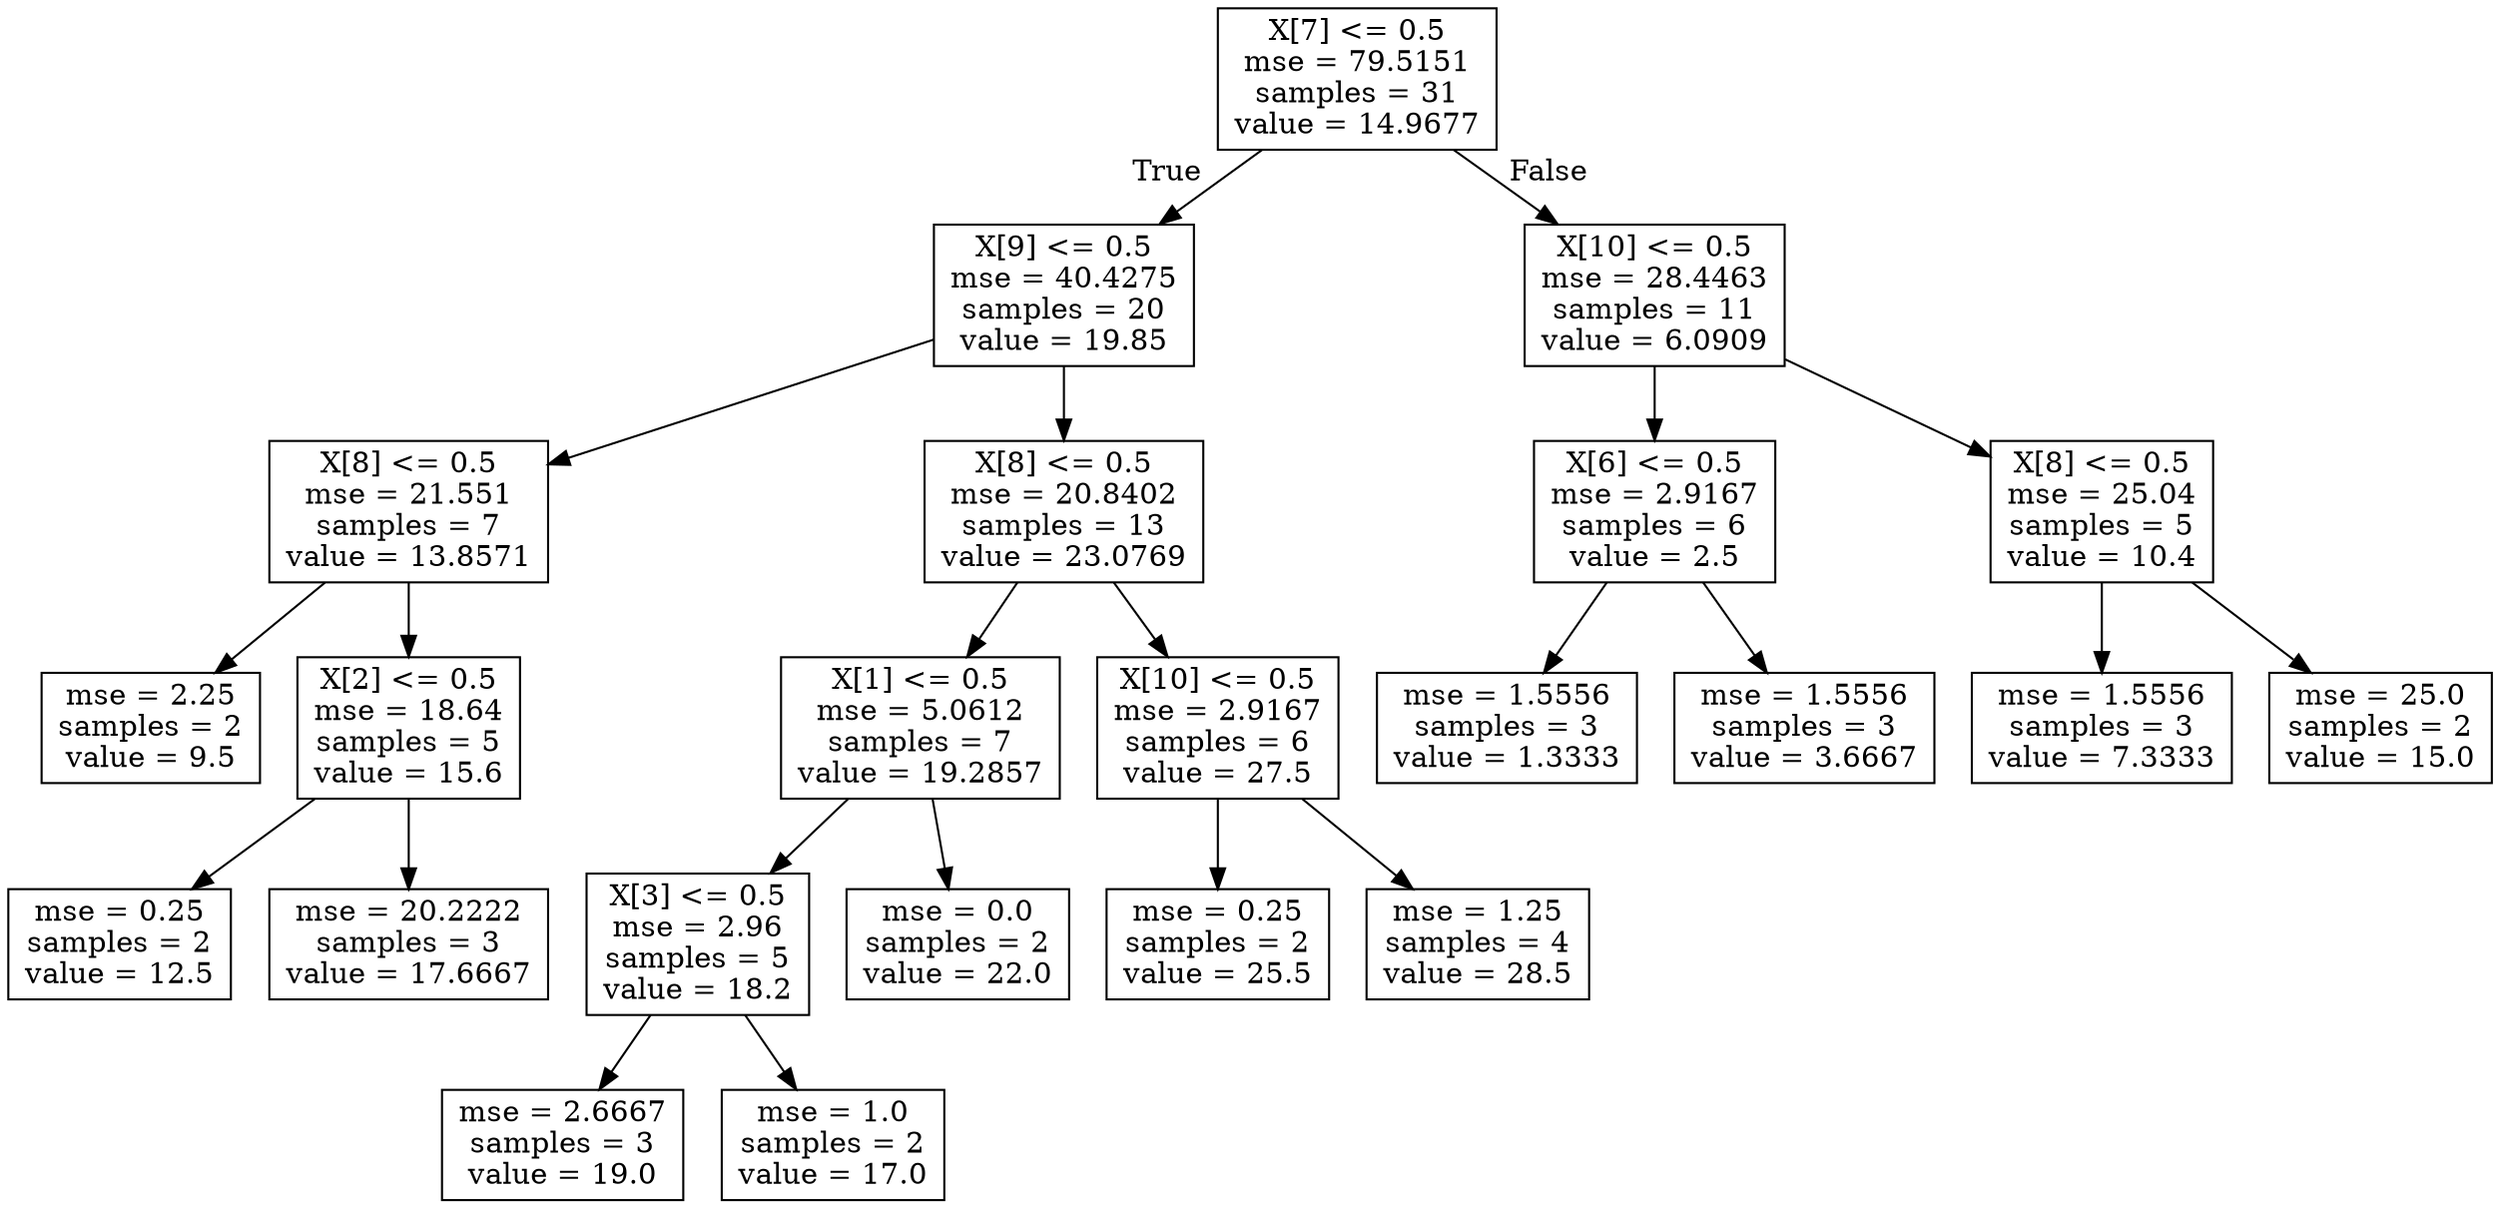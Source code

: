 digraph Tree {
node [shape=box] ;
0 [label="X[7] <= 0.5\nmse = 79.5151\nsamples = 31\nvalue = 14.9677"] ;
1 [label="X[9] <= 0.5\nmse = 40.4275\nsamples = 20\nvalue = 19.85"] ;
0 -> 1 [labeldistance=2.5, labelangle=45, headlabel="True"] ;
2 [label="X[8] <= 0.5\nmse = 21.551\nsamples = 7\nvalue = 13.8571"] ;
1 -> 2 ;
3 [label="mse = 2.25\nsamples = 2\nvalue = 9.5"] ;
2 -> 3 ;
4 [label="X[2] <= 0.5\nmse = 18.64\nsamples = 5\nvalue = 15.6"] ;
2 -> 4 ;
5 [label="mse = 0.25\nsamples = 2\nvalue = 12.5"] ;
4 -> 5 ;
6 [label="mse = 20.2222\nsamples = 3\nvalue = 17.6667"] ;
4 -> 6 ;
7 [label="X[8] <= 0.5\nmse = 20.8402\nsamples = 13\nvalue = 23.0769"] ;
1 -> 7 ;
8 [label="X[1] <= 0.5\nmse = 5.0612\nsamples = 7\nvalue = 19.2857"] ;
7 -> 8 ;
9 [label="X[3] <= 0.5\nmse = 2.96\nsamples = 5\nvalue = 18.2"] ;
8 -> 9 ;
10 [label="mse = 2.6667\nsamples = 3\nvalue = 19.0"] ;
9 -> 10 ;
11 [label="mse = 1.0\nsamples = 2\nvalue = 17.0"] ;
9 -> 11 ;
12 [label="mse = 0.0\nsamples = 2\nvalue = 22.0"] ;
8 -> 12 ;
13 [label="X[10] <= 0.5\nmse = 2.9167\nsamples = 6\nvalue = 27.5"] ;
7 -> 13 ;
14 [label="mse = 0.25\nsamples = 2\nvalue = 25.5"] ;
13 -> 14 ;
15 [label="mse = 1.25\nsamples = 4\nvalue = 28.5"] ;
13 -> 15 ;
16 [label="X[10] <= 0.5\nmse = 28.4463\nsamples = 11\nvalue = 6.0909"] ;
0 -> 16 [labeldistance=2.5, labelangle=-45, headlabel="False"] ;
17 [label="X[6] <= 0.5\nmse = 2.9167\nsamples = 6\nvalue = 2.5"] ;
16 -> 17 ;
18 [label="mse = 1.5556\nsamples = 3\nvalue = 1.3333"] ;
17 -> 18 ;
19 [label="mse = 1.5556\nsamples = 3\nvalue = 3.6667"] ;
17 -> 19 ;
20 [label="X[8] <= 0.5\nmse = 25.04\nsamples = 5\nvalue = 10.4"] ;
16 -> 20 ;
21 [label="mse = 1.5556\nsamples = 3\nvalue = 7.3333"] ;
20 -> 21 ;
22 [label="mse = 25.0\nsamples = 2\nvalue = 15.0"] ;
20 -> 22 ;
}